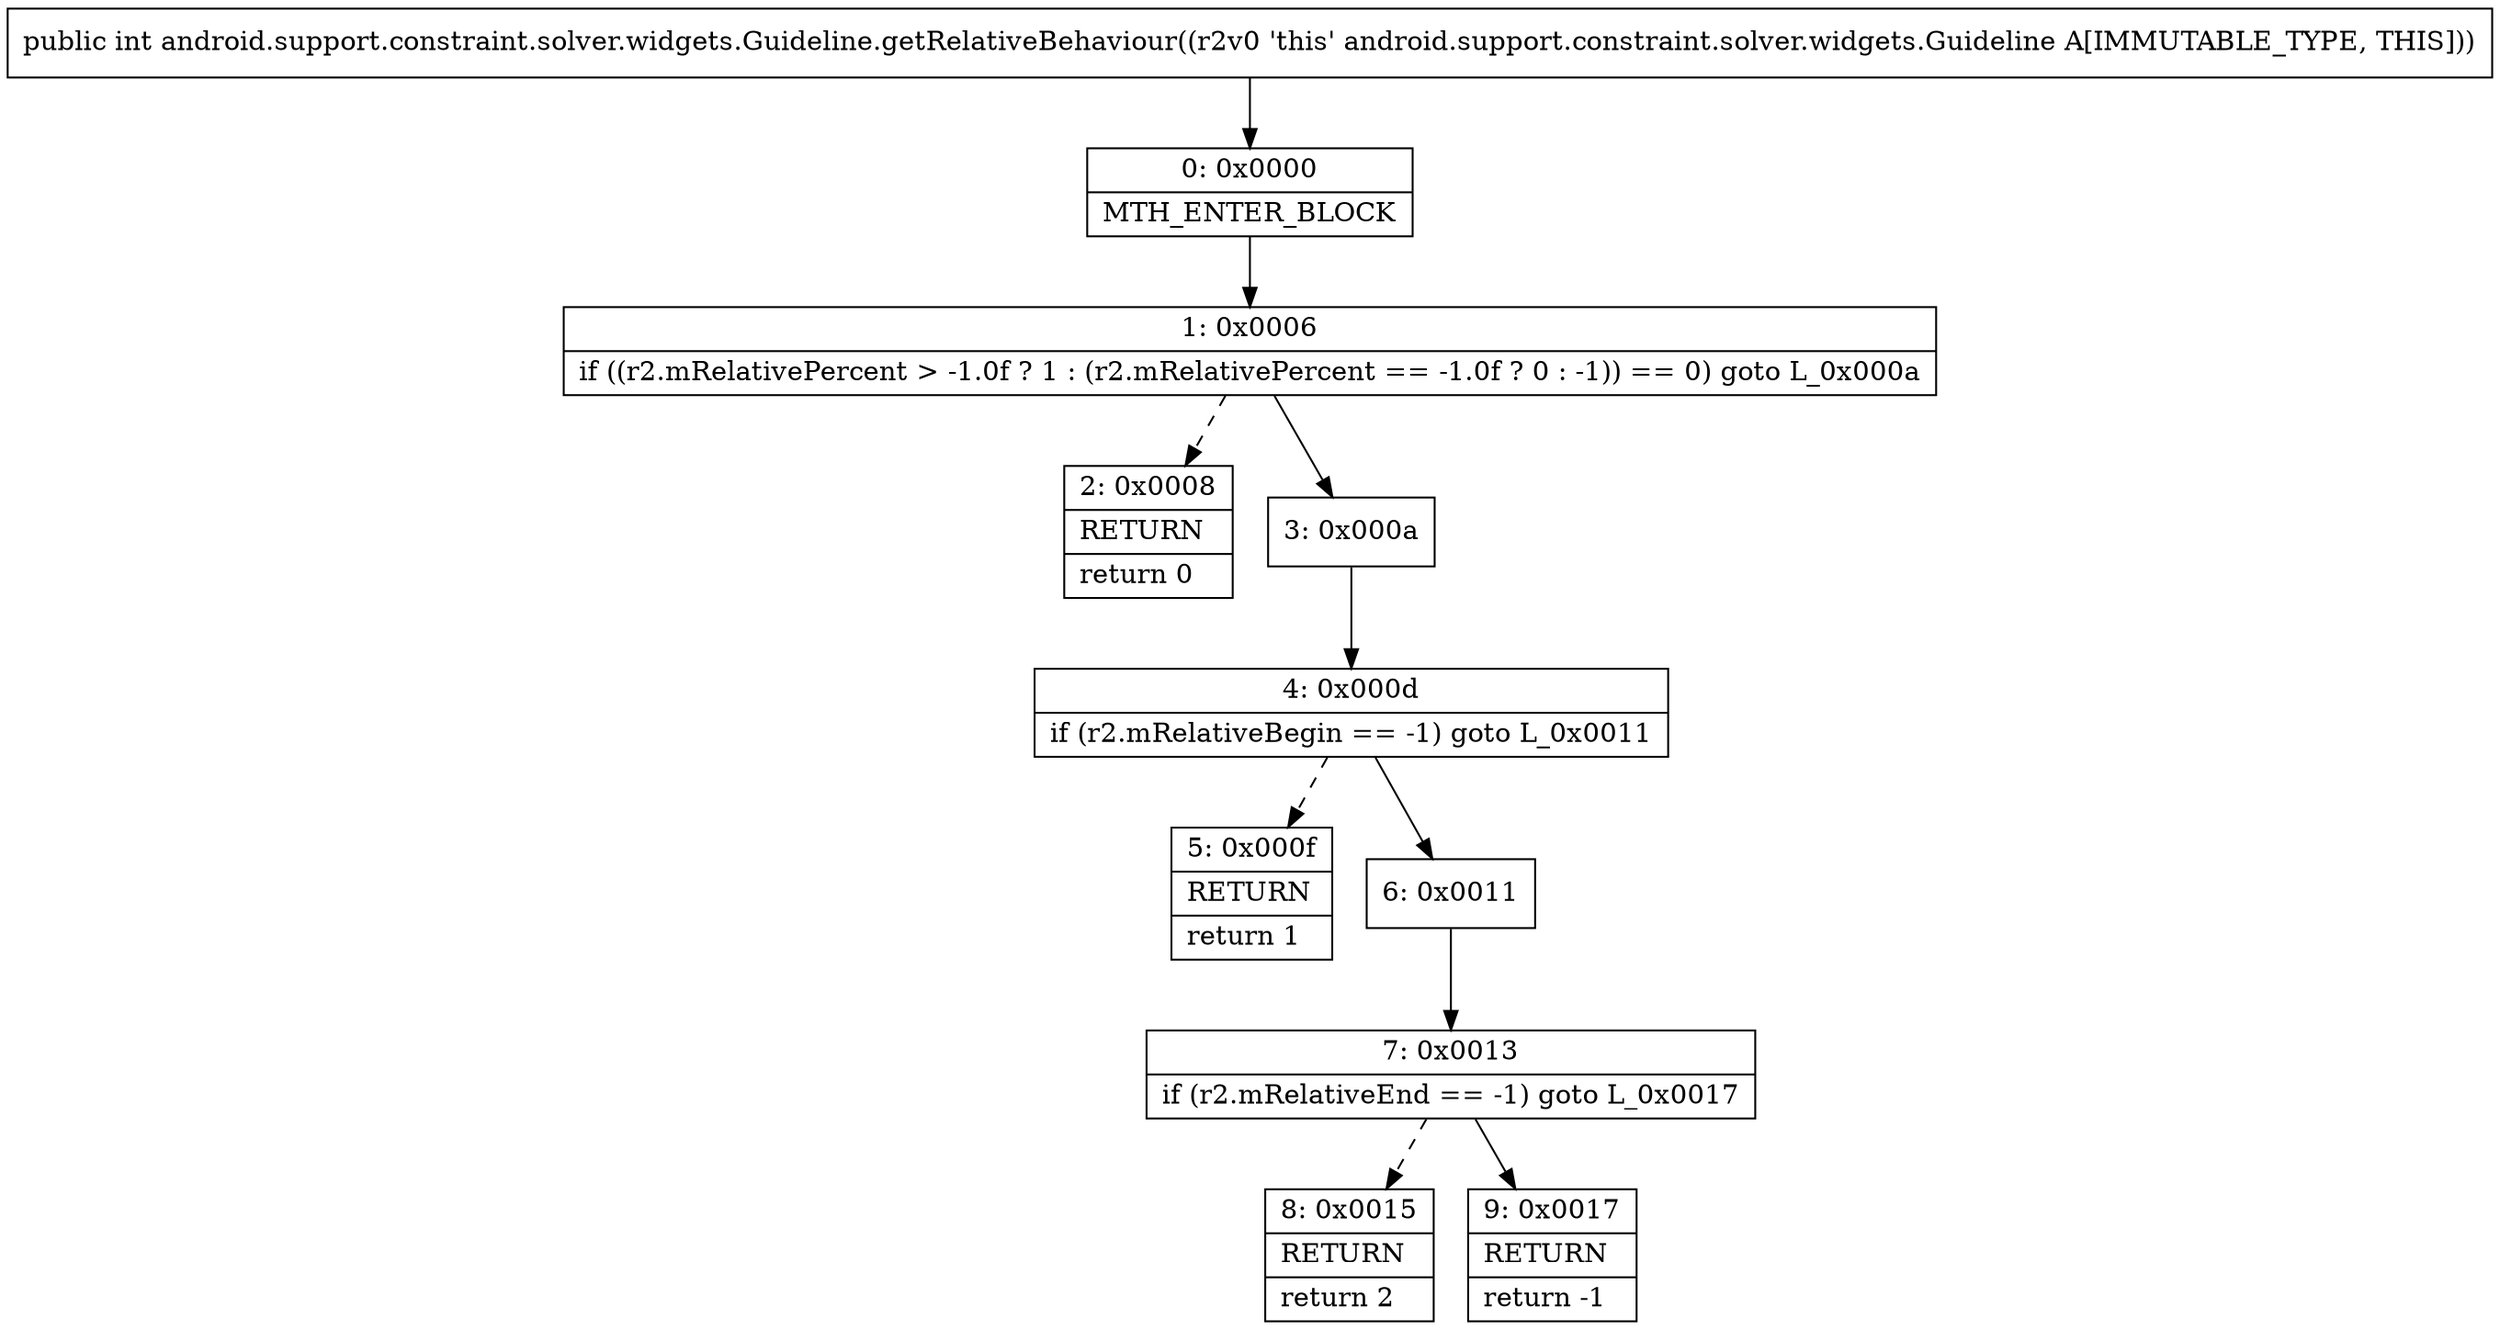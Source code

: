 digraph "CFG forandroid.support.constraint.solver.widgets.Guideline.getRelativeBehaviour()I" {
Node_0 [shape=record,label="{0\:\ 0x0000|MTH_ENTER_BLOCK\l}"];
Node_1 [shape=record,label="{1\:\ 0x0006|if ((r2.mRelativePercent \> \-1.0f ? 1 : (r2.mRelativePercent == \-1.0f ? 0 : \-1)) == 0) goto L_0x000a\l}"];
Node_2 [shape=record,label="{2\:\ 0x0008|RETURN\l|return 0\l}"];
Node_3 [shape=record,label="{3\:\ 0x000a}"];
Node_4 [shape=record,label="{4\:\ 0x000d|if (r2.mRelativeBegin == \-1) goto L_0x0011\l}"];
Node_5 [shape=record,label="{5\:\ 0x000f|RETURN\l|return 1\l}"];
Node_6 [shape=record,label="{6\:\ 0x0011}"];
Node_7 [shape=record,label="{7\:\ 0x0013|if (r2.mRelativeEnd == \-1) goto L_0x0017\l}"];
Node_8 [shape=record,label="{8\:\ 0x0015|RETURN\l|return 2\l}"];
Node_9 [shape=record,label="{9\:\ 0x0017|RETURN\l|return \-1\l}"];
MethodNode[shape=record,label="{public int android.support.constraint.solver.widgets.Guideline.getRelativeBehaviour((r2v0 'this' android.support.constraint.solver.widgets.Guideline A[IMMUTABLE_TYPE, THIS])) }"];
MethodNode -> Node_0;
Node_0 -> Node_1;
Node_1 -> Node_2[style=dashed];
Node_1 -> Node_3;
Node_3 -> Node_4;
Node_4 -> Node_5[style=dashed];
Node_4 -> Node_6;
Node_6 -> Node_7;
Node_7 -> Node_8[style=dashed];
Node_7 -> Node_9;
}

